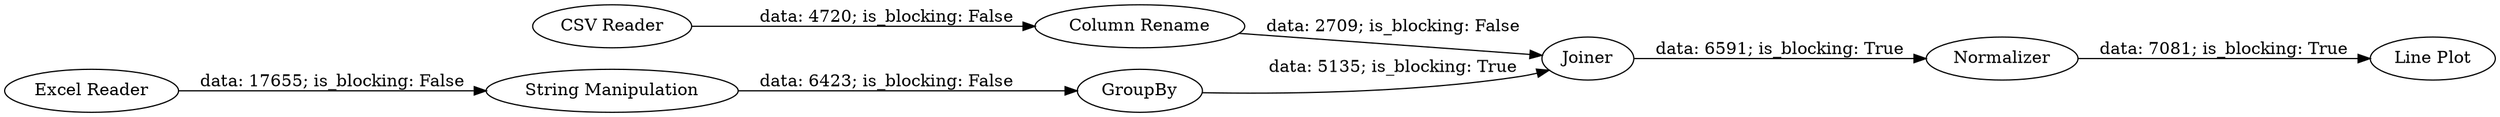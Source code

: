 digraph {
	"2574604290623865127_3" [label="CSV Reader"]
	"2574604290623865127_4" [label=GroupBy]
	"2574604290623865127_5" [label="String Manipulation"]
	"2574604290623865127_1" [label="Excel Reader"]
	"2574604290623865127_7" [label="Column Rename"]
	"2574604290623865127_2" [label="Line Plot"]
	"2574604290623865127_8" [label=Normalizer]
	"2574604290623865127_6" [label=Joiner]
	"2574604290623865127_8" -> "2574604290623865127_2" [label="data: 7081; is_blocking: True"]
	"2574604290623865127_5" -> "2574604290623865127_4" [label="data: 6423; is_blocking: False"]
	"2574604290623865127_7" -> "2574604290623865127_6" [label="data: 2709; is_blocking: False"]
	"2574604290623865127_1" -> "2574604290623865127_5" [label="data: 17655; is_blocking: False"]
	"2574604290623865127_3" -> "2574604290623865127_7" [label="data: 4720; is_blocking: False"]
	"2574604290623865127_4" -> "2574604290623865127_6" [label="data: 5135; is_blocking: True"]
	"2574604290623865127_6" -> "2574604290623865127_8" [label="data: 6591; is_blocking: True"]
	rankdir=LR
}
